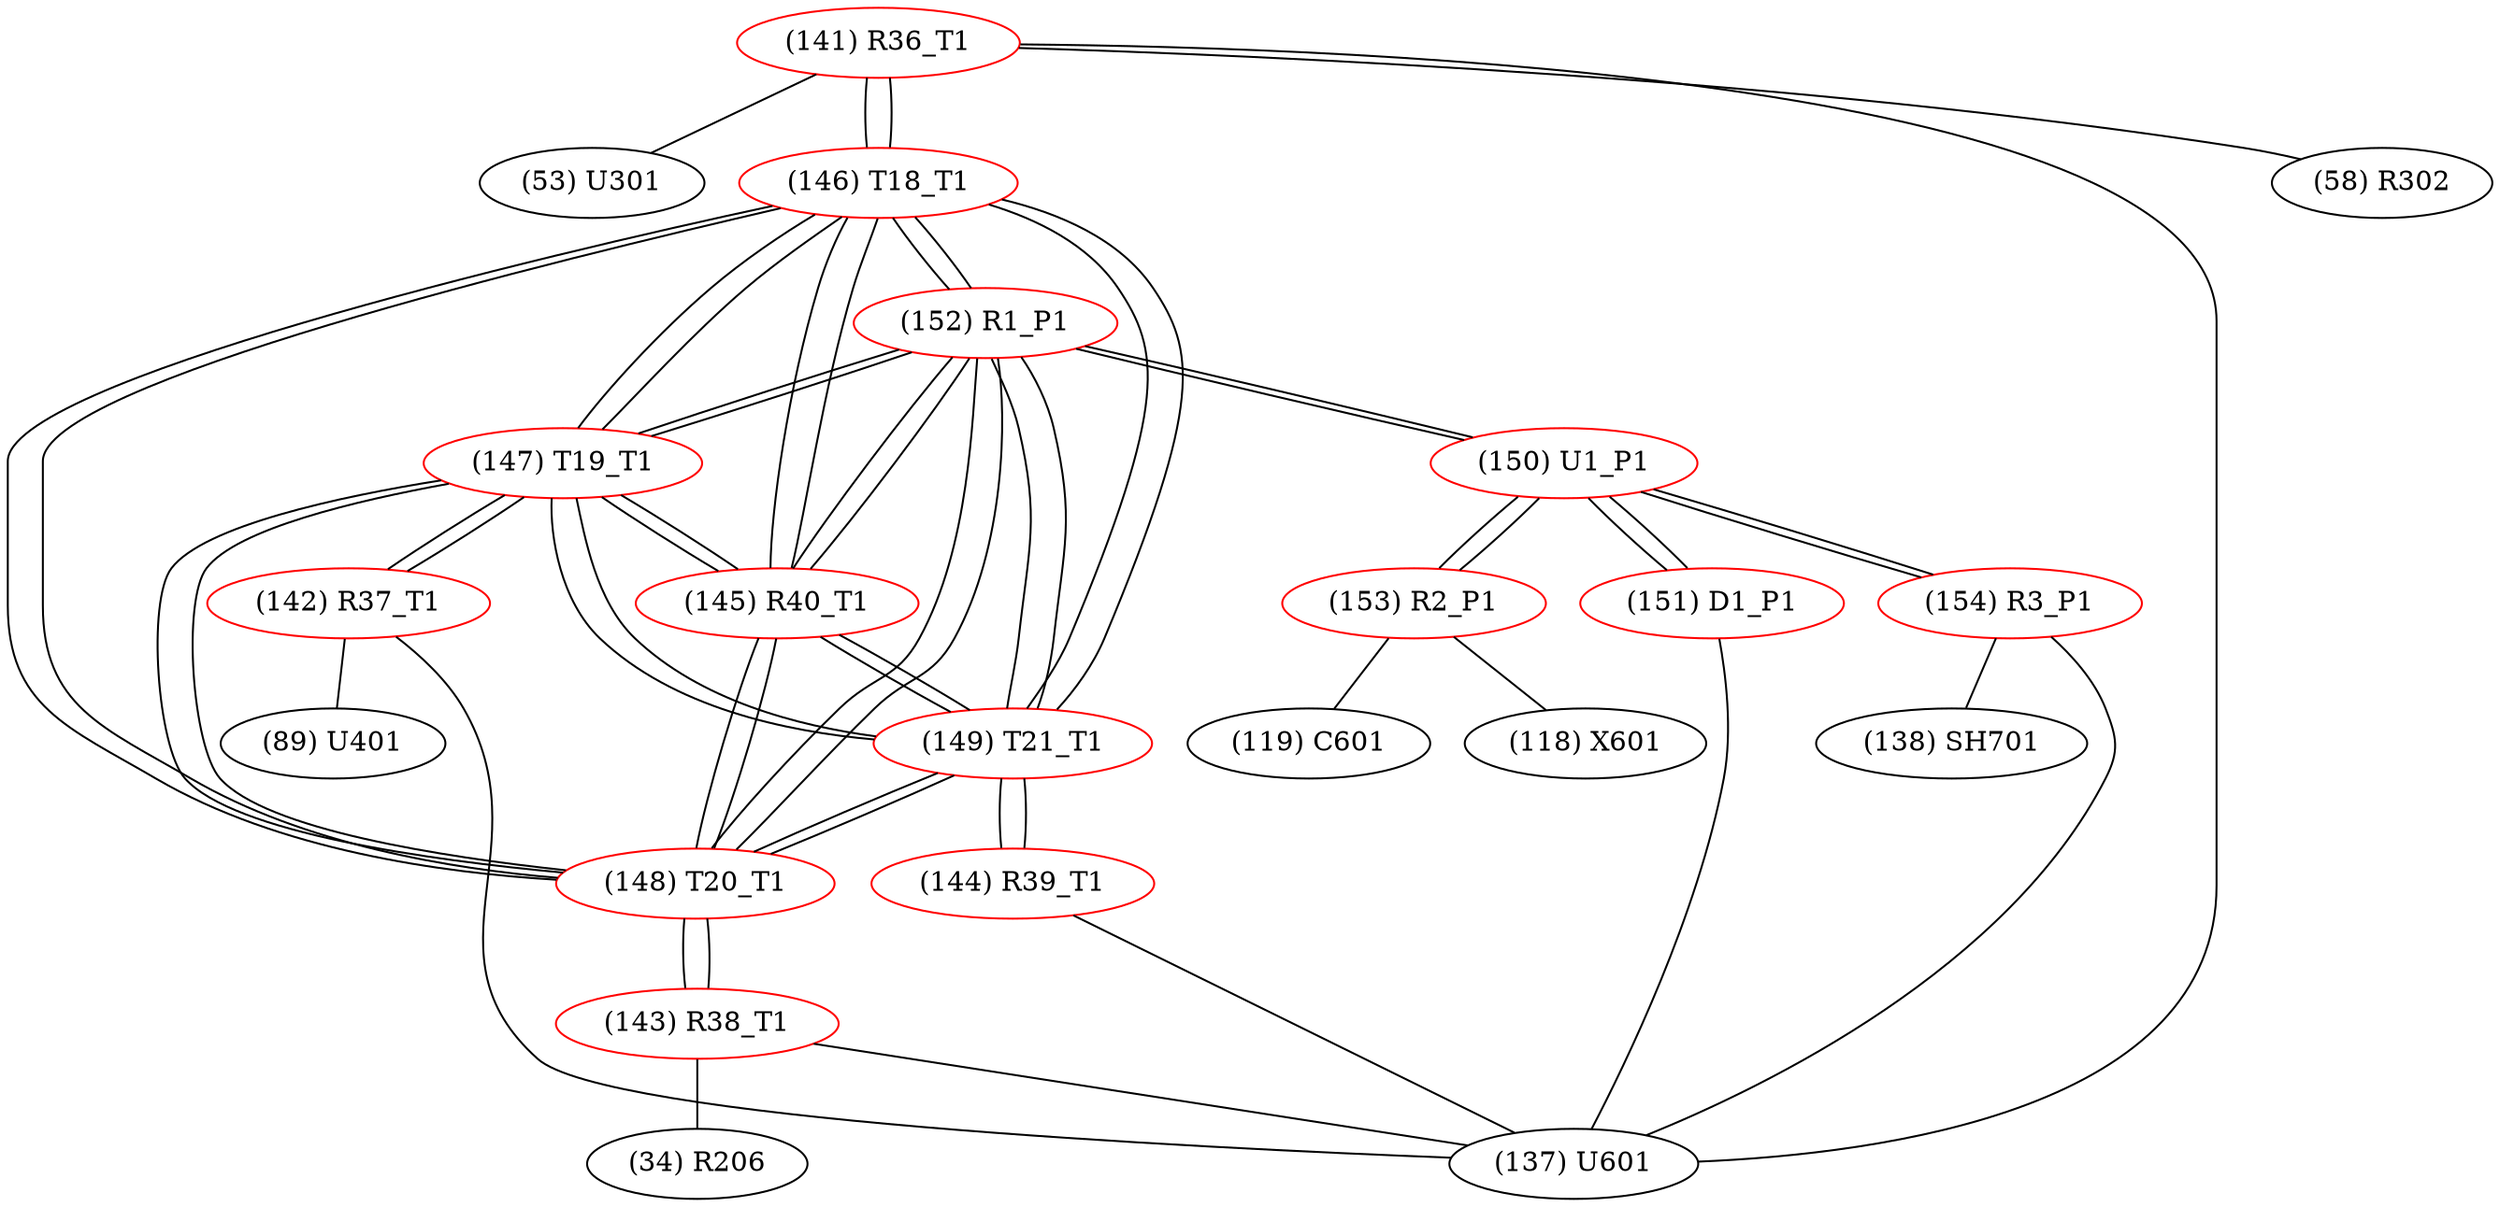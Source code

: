 graph {
	141 [label="(141) R36_T1" color=red]
	53 [label="(53) U301"]
	137 [label="(137) U601"]
	58 [label="(58) R302"]
	146 [label="(146) T18_T1"]
	142 [label="(142) R37_T1" color=red]
	137 [label="(137) U601"]
	89 [label="(89) U401"]
	147 [label="(147) T19_T1"]
	143 [label="(143) R38_T1" color=red]
	34 [label="(34) R206"]
	137 [label="(137) U601"]
	148 [label="(148) T20_T1"]
	144 [label="(144) R39_T1" color=red]
	137 [label="(137) U601"]
	149 [label="(149) T21_T1"]
	145 [label="(145) R40_T1" color=red]
	152 [label="(152) R1_P1"]
	146 [label="(146) T18_T1"]
	149 [label="(149) T21_T1"]
	148 [label="(148) T20_T1"]
	147 [label="(147) T19_T1"]
	146 [label="(146) T18_T1" color=red]
	141 [label="(141) R36_T1"]
	152 [label="(152) R1_P1"]
	149 [label="(149) T21_T1"]
	148 [label="(148) T20_T1"]
	147 [label="(147) T19_T1"]
	145 [label="(145) R40_T1"]
	147 [label="(147) T19_T1" color=red]
	142 [label="(142) R37_T1"]
	152 [label="(152) R1_P1"]
	146 [label="(146) T18_T1"]
	149 [label="(149) T21_T1"]
	148 [label="(148) T20_T1"]
	145 [label="(145) R40_T1"]
	148 [label="(148) T20_T1" color=red]
	143 [label="(143) R38_T1"]
	152 [label="(152) R1_P1"]
	146 [label="(146) T18_T1"]
	149 [label="(149) T21_T1"]
	147 [label="(147) T19_T1"]
	145 [label="(145) R40_T1"]
	149 [label="(149) T21_T1" color=red]
	144 [label="(144) R39_T1"]
	152 [label="(152) R1_P1"]
	146 [label="(146) T18_T1"]
	148 [label="(148) T20_T1"]
	147 [label="(147) T19_T1"]
	145 [label="(145) R40_T1"]
	150 [label="(150) U1_P1" color=red]
	151 [label="(151) D1_P1"]
	153 [label="(153) R2_P1"]
	154 [label="(154) R3_P1"]
	152 [label="(152) R1_P1"]
	151 [label="(151) D1_P1" color=red]
	137 [label="(137) U601"]
	150 [label="(150) U1_P1"]
	152 [label="(152) R1_P1" color=red]
	146 [label="(146) T18_T1"]
	149 [label="(149) T21_T1"]
	148 [label="(148) T20_T1"]
	147 [label="(147) T19_T1"]
	145 [label="(145) R40_T1"]
	150 [label="(150) U1_P1"]
	153 [label="(153) R2_P1" color=red]
	119 [label="(119) C601"]
	118 [label="(118) X601"]
	150 [label="(150) U1_P1"]
	154 [label="(154) R3_P1" color=red]
	138 [label="(138) SH701"]
	137 [label="(137) U601"]
	150 [label="(150) U1_P1"]
	141 -- 53
	141 -- 137
	141 -- 58
	141 -- 146
	142 -- 137
	142 -- 89
	142 -- 147
	143 -- 34
	143 -- 137
	143 -- 148
	144 -- 137
	144 -- 149
	145 -- 152
	145 -- 146
	145 -- 149
	145 -- 148
	145 -- 147
	146 -- 141
	146 -- 152
	146 -- 149
	146 -- 148
	146 -- 147
	146 -- 145
	147 -- 142
	147 -- 152
	147 -- 146
	147 -- 149
	147 -- 148
	147 -- 145
	148 -- 143
	148 -- 152
	148 -- 146
	148 -- 149
	148 -- 147
	148 -- 145
	149 -- 144
	149 -- 152
	149 -- 146
	149 -- 148
	149 -- 147
	149 -- 145
	150 -- 151
	150 -- 153
	150 -- 154
	150 -- 152
	151 -- 137
	151 -- 150
	152 -- 146
	152 -- 149
	152 -- 148
	152 -- 147
	152 -- 145
	152 -- 150
	153 -- 119
	153 -- 118
	153 -- 150
	154 -- 138
	154 -- 137
	154 -- 150
}
